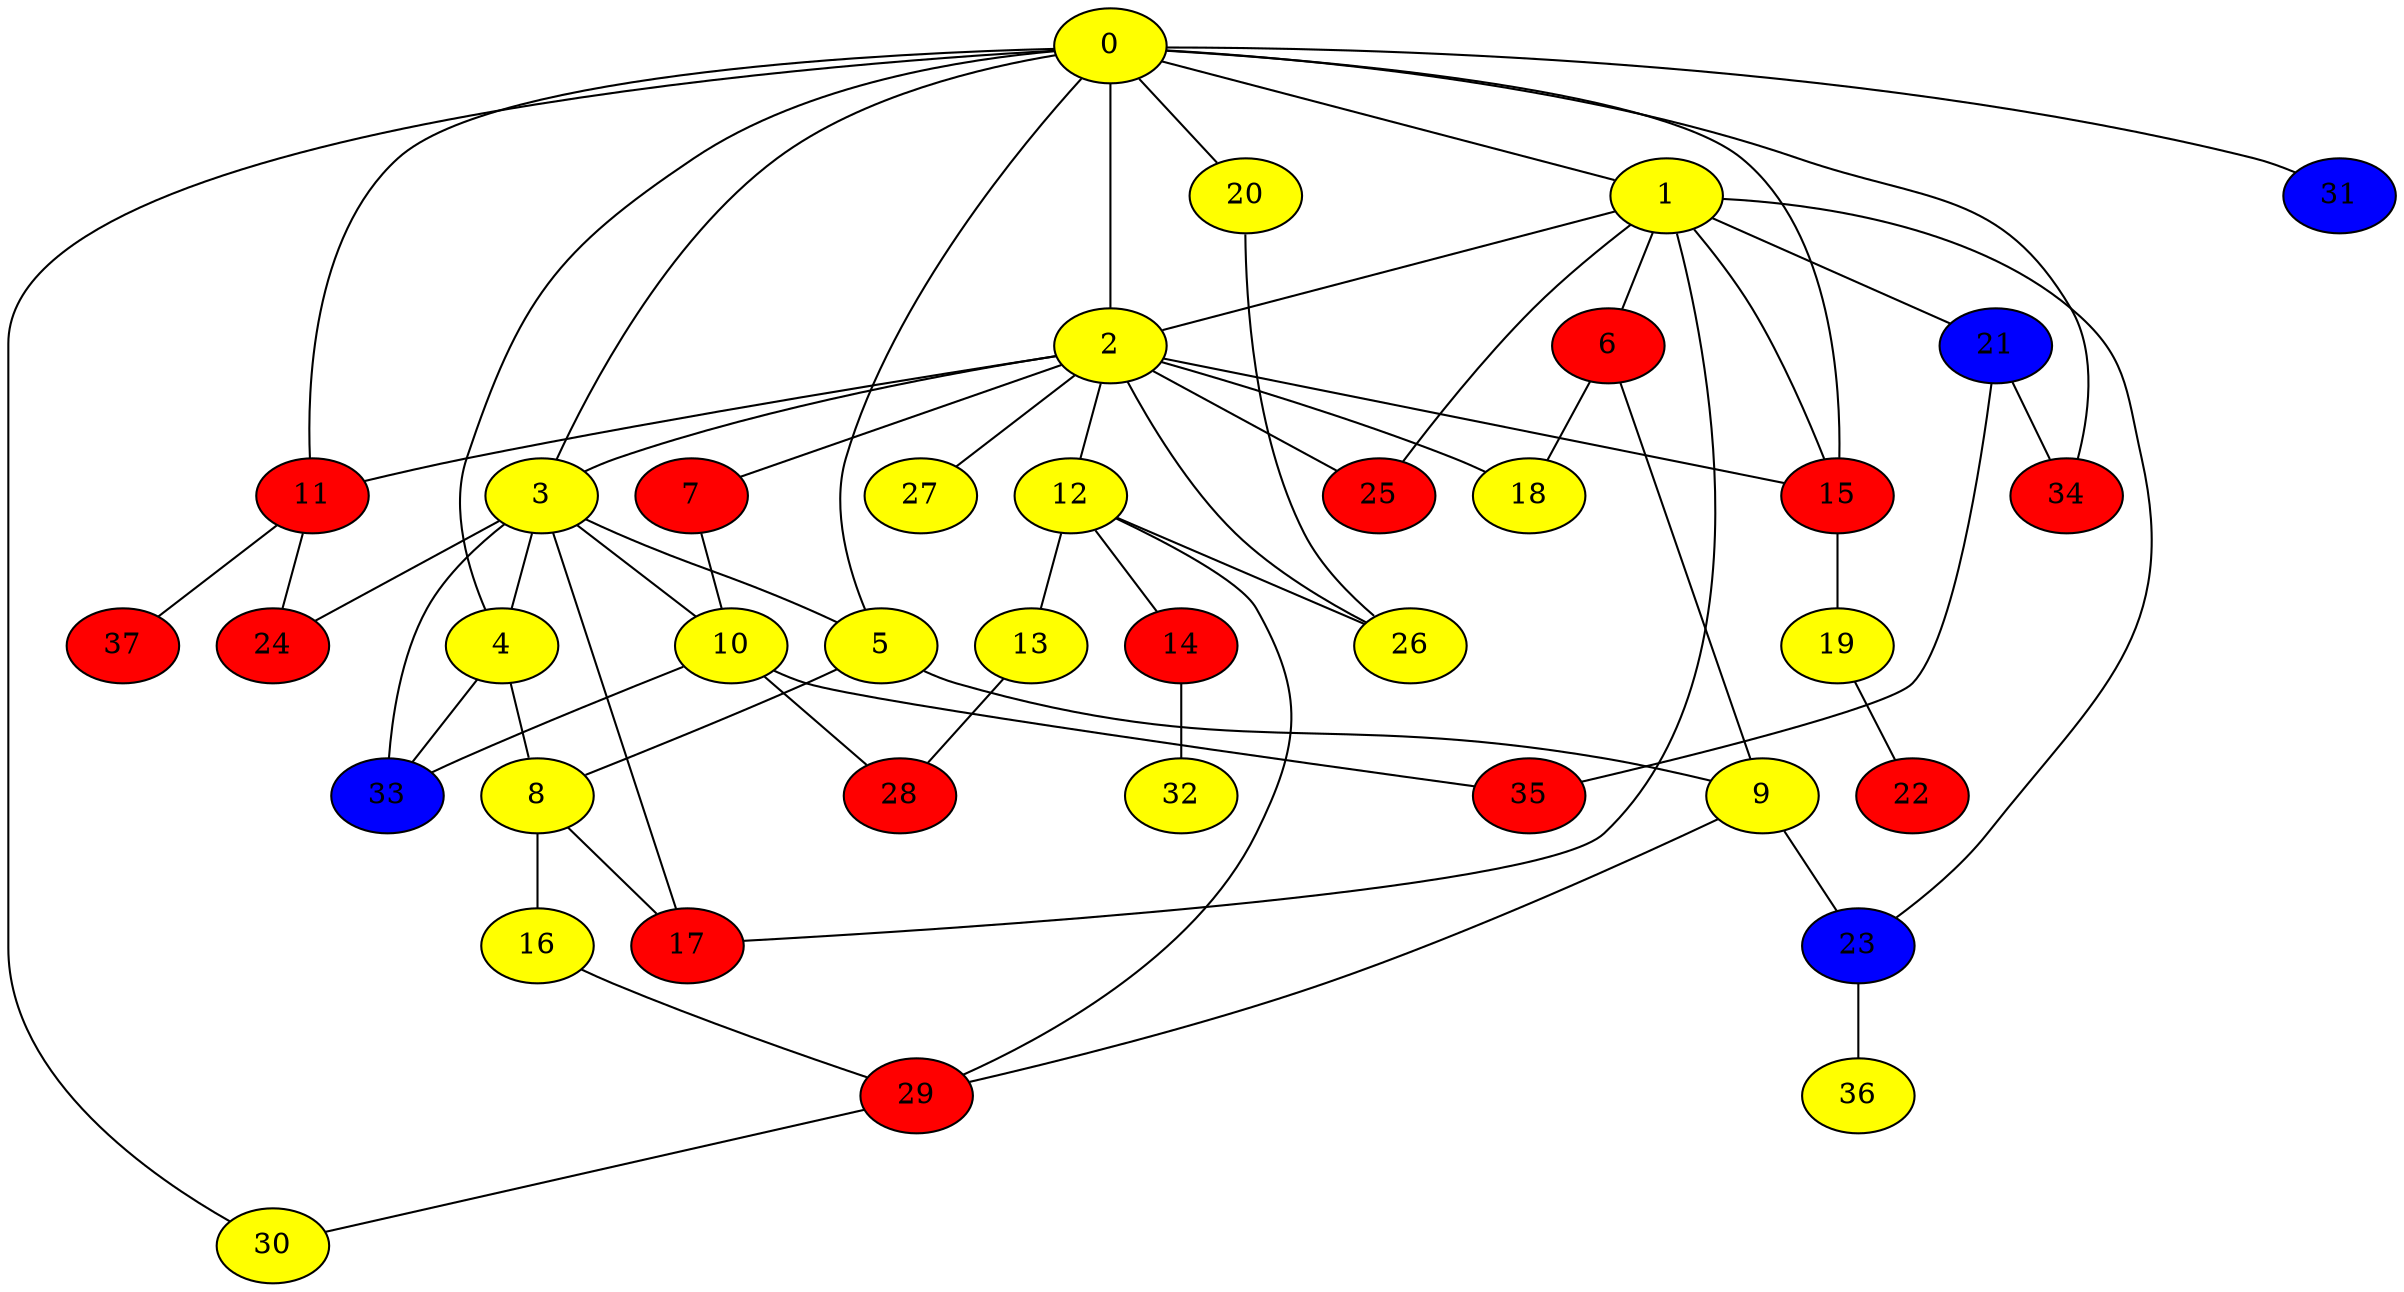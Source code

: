 graph {
0 [style = filled fillcolor = yellow];
1 [style = filled fillcolor = yellow];
2 [style = filled fillcolor = yellow];
3 [style = filled fillcolor = yellow];
4 [style = filled fillcolor = yellow];
5 [style = filled fillcolor = yellow];
6 [style = filled fillcolor = red];
7 [style = filled fillcolor = red];
8 [style = filled fillcolor = yellow];
9 [style = filled fillcolor = yellow];
10 [style = filled fillcolor = yellow];
11 [style = filled fillcolor = red];
12 [style = filled fillcolor = yellow];
13 [style = filled fillcolor = yellow];
14 [style = filled fillcolor = red];
15 [style = filled fillcolor = red];
16 [style = filled fillcolor = yellow];
17 [style = filled fillcolor = red];
18 [style = filled fillcolor = yellow];
19 [style = filled fillcolor = yellow];
20 [style = filled fillcolor = yellow];
21 [style = filled fillcolor = blue];
22 [style = filled fillcolor = red];
23 [style = filled fillcolor = blue];
24 [style = filled fillcolor = red];
25 [style = filled fillcolor = red];
26 [style = filled fillcolor = yellow];
27 [style = filled fillcolor = yellow];
28 [style = filled fillcolor = red];
29 [style = filled fillcolor = red];
30 [style = filled fillcolor = yellow];
31 [style = filled fillcolor = blue];
32 [style = filled fillcolor = yellow];
33 [style = filled fillcolor = blue];
34 [style = filled fillcolor = red];
35 [style = filled fillcolor = red];
36 [style = filled fillcolor = yellow];
37 [style = filled fillcolor = red];
0 -- 3;
0 -- 2;
0 -- 1;
0 -- 4;
0 -- 5;
0 -- 11;
0 -- 15;
0 -- 20;
0 -- 30;
0 -- 31;
0 -- 34;
1 -- 2;
1 -- 6;
1 -- 15;
1 -- 17;
1 -- 21;
1 -- 23;
1 -- 25;
2 -- 3;
2 -- 7;
2 -- 11;
2 -- 12;
2 -- 15;
2 -- 18;
2 -- 25;
2 -- 26;
2 -- 27;
3 -- 4;
3 -- 5;
3 -- 10;
3 -- 17;
3 -- 24;
3 -- 33;
4 -- 8;
4 -- 33;
5 -- 8;
5 -- 9;
6 -- 9;
6 -- 18;
7 -- 10;
8 -- 16;
8 -- 17;
9 -- 23;
9 -- 29;
10 -- 28;
10 -- 33;
10 -- 35;
11 -- 24;
11 -- 37;
12 -- 13;
12 -- 14;
12 -- 26;
12 -- 29;
13 -- 28;
14 -- 32;
15 -- 19;
16 -- 29;
19 -- 22;
20 -- 26;
21 -- 34;
21 -- 35;
23 -- 36;
29 -- 30;
}
